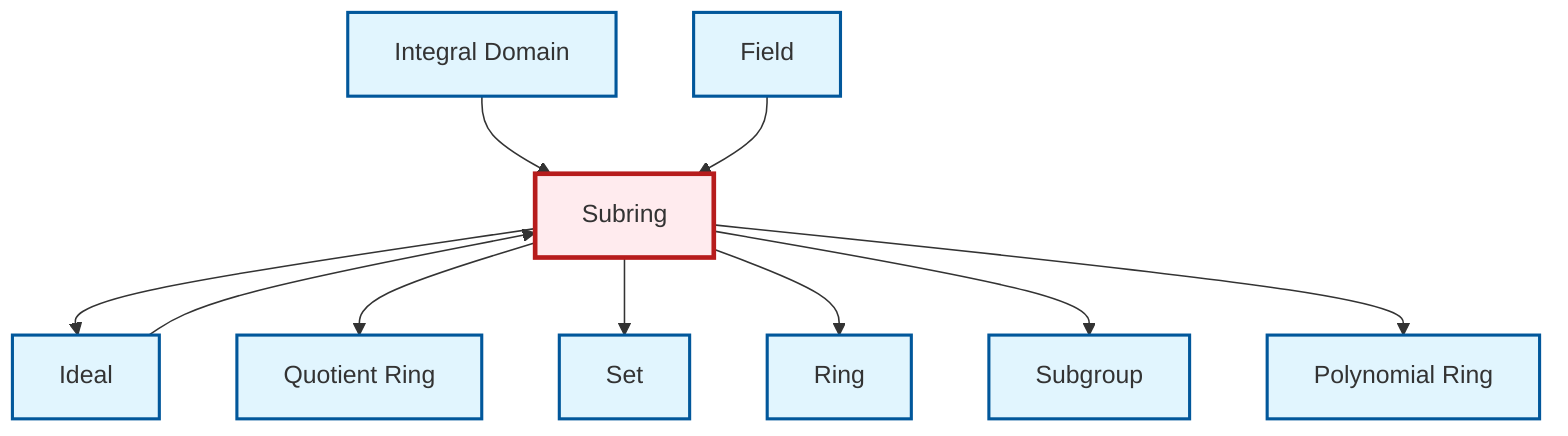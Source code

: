 graph TD
    classDef definition fill:#e1f5fe,stroke:#01579b,stroke-width:2px
    classDef theorem fill:#f3e5f5,stroke:#4a148c,stroke-width:2px
    classDef axiom fill:#fff3e0,stroke:#e65100,stroke-width:2px
    classDef example fill:#e8f5e9,stroke:#1b5e20,stroke-width:2px
    classDef current fill:#ffebee,stroke:#b71c1c,stroke-width:3px
    def-subring["Subring"]:::definition
    def-ring["Ring"]:::definition
    def-polynomial-ring["Polynomial Ring"]:::definition
    def-subgroup["Subgroup"]:::definition
    def-field["Field"]:::definition
    def-ideal["Ideal"]:::definition
    def-set["Set"]:::definition
    def-quotient-ring["Quotient Ring"]:::definition
    def-integral-domain["Integral Domain"]:::definition
    def-subring --> def-ideal
    def-subring --> def-quotient-ring
    def-ideal --> def-subring
    def-subring --> def-set
    def-subring --> def-ring
    def-subring --> def-subgroup
    def-integral-domain --> def-subring
    def-field --> def-subring
    def-subring --> def-polynomial-ring
    class def-subring current